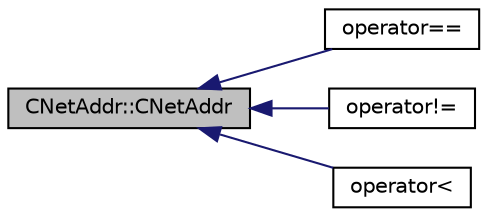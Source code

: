 digraph "CNetAddr::CNetAddr"
{
  edge [fontname="Helvetica",fontsize="10",labelfontname="Helvetica",labelfontsize="10"];
  node [fontname="Helvetica",fontsize="10",shape=record];
  rankdir="LR";
  Node1 [label="CNetAddr::CNetAddr",height=0.2,width=0.4,color="black", fillcolor="grey75", style="filled", fontcolor="black"];
  Node1 -> Node2 [dir="back",color="midnightblue",fontsize="10",style="solid",fontname="Helvetica"];
  Node2 [label="operator==",height=0.2,width=0.4,color="black", fillcolor="white", style="filled",URL="$netbase_8cpp.html#a7abc2516fa7e015cafcf9b98bc33e2ea"];
  Node1 -> Node3 [dir="back",color="midnightblue",fontsize="10",style="solid",fontname="Helvetica"];
  Node3 [label="operator!=",height=0.2,width=0.4,color="black", fillcolor="white", style="filled",URL="$netbase_8cpp.html#a5834e0ab5104fffac621ea53fa2c3860"];
  Node1 -> Node4 [dir="back",color="midnightblue",fontsize="10",style="solid",fontname="Helvetica"];
  Node4 [label="operator\<",height=0.2,width=0.4,color="black", fillcolor="white", style="filled",URL="$netbase_8cpp.html#a26d0e22a8e7ae213b25467da3556c9e4"];
}
